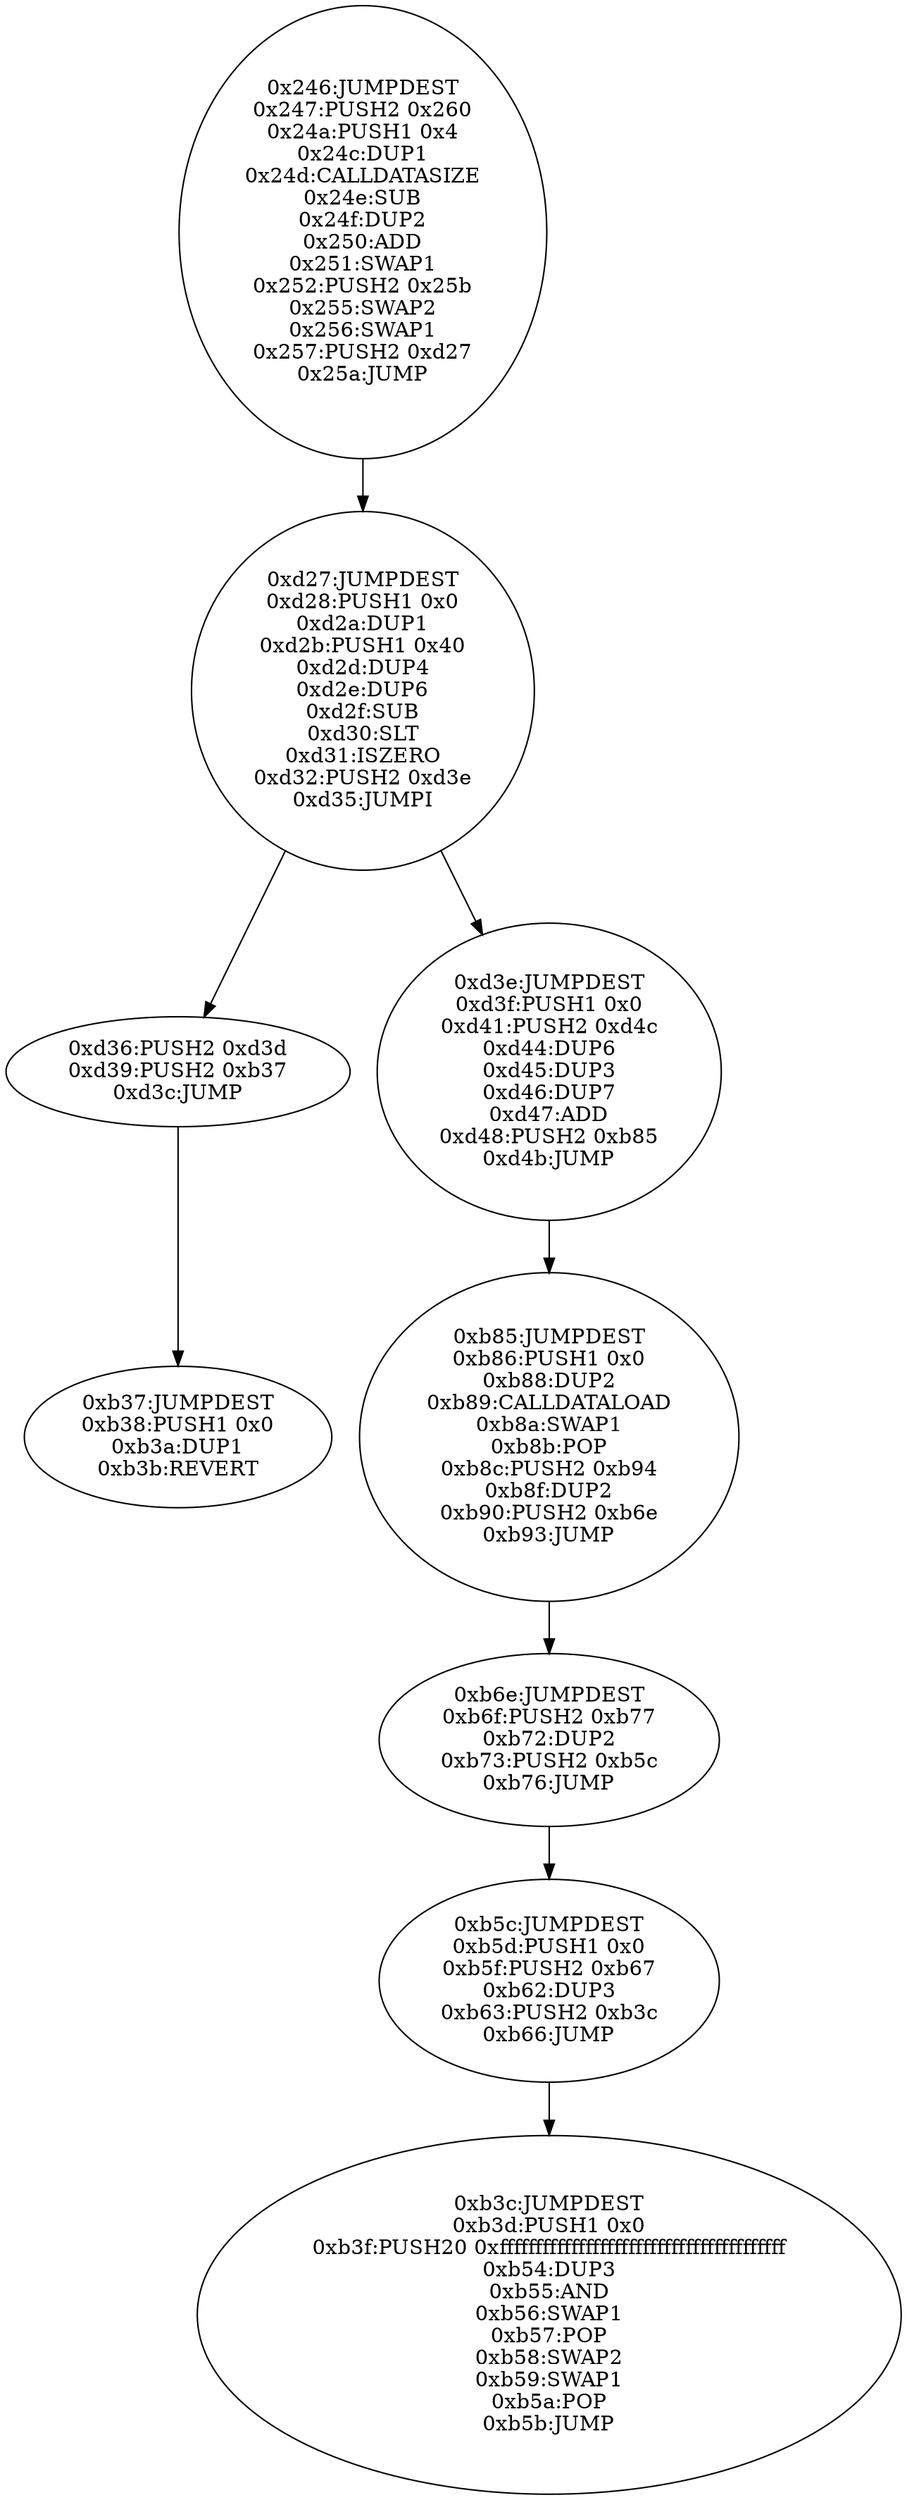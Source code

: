 digraph{
582[label="0x246:JUMPDEST
0x247:PUSH2 0x260
0x24a:PUSH1 0x4
0x24c:DUP1
0x24d:CALLDATASIZE
0x24e:SUB
0x24f:DUP2
0x250:ADD
0x251:SWAP1
0x252:PUSH2 0x25b
0x255:SWAP2
0x256:SWAP1
0x257:PUSH2 0xd27
0x25a:JUMP"]
582 -> 3367
3367[label="0xd27:JUMPDEST
0xd28:PUSH1 0x0
0xd2a:DUP1
0xd2b:PUSH1 0x40
0xd2d:DUP4
0xd2e:DUP6
0xd2f:SUB
0xd30:SLT
0xd31:ISZERO
0xd32:PUSH2 0xd3e
0xd35:JUMPI"]
3367 -> 3382
3367 -> 3390
3382[label="0xd36:PUSH2 0xd3d
0xd39:PUSH2 0xb37
0xd3c:JUMP"]
3382 -> 2871
3390[label="0xd3e:JUMPDEST
0xd3f:PUSH1 0x0
0xd41:PUSH2 0xd4c
0xd44:DUP6
0xd45:DUP3
0xd46:DUP7
0xd47:ADD
0xd48:PUSH2 0xb85
0xd4b:JUMP"]
3390 -> 2949
2949[label="0xb85:JUMPDEST
0xb86:PUSH1 0x0
0xb88:DUP2
0xb89:CALLDATALOAD
0xb8a:SWAP1
0xb8b:POP
0xb8c:PUSH2 0xb94
0xb8f:DUP2
0xb90:PUSH2 0xb6e
0xb93:JUMP"]
2949 -> 2926
2871[label="0xb37:JUMPDEST
0xb38:PUSH1 0x0
0xb3a:DUP1
0xb3b:REVERT"]
2926[label="0xb6e:JUMPDEST
0xb6f:PUSH2 0xb77
0xb72:DUP2
0xb73:PUSH2 0xb5c
0xb76:JUMP"]
2926 -> 2908
2908[label="0xb5c:JUMPDEST
0xb5d:PUSH1 0x0
0xb5f:PUSH2 0xb67
0xb62:DUP3
0xb63:PUSH2 0xb3c
0xb66:JUMP"]
2908 -> 2876
2876[label="0xb3c:JUMPDEST
0xb3d:PUSH1 0x0
0xb3f:PUSH20 0xffffffffffffffffffffffffffffffffffffffff
0xb54:DUP3
0xb55:AND
0xb56:SWAP1
0xb57:POP
0xb58:SWAP2
0xb59:SWAP1
0xb5a:POP
0xb5b:JUMP"]

}